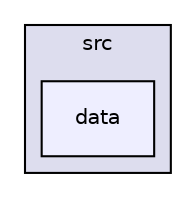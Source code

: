 digraph "src/data" {
  compound=true
  node [ fontsize="10", fontname="Helvetica"];
  edge [ labelfontsize="10", labelfontname="Helvetica"];
  subgraph clusterdir_68267d1309a1af8e8297ef4c3efbcdba {
    graph [ bgcolor="#ddddee", pencolor="black", label="src" fontname="Helvetica", fontsize="10", URL="dir_68267d1309a1af8e8297ef4c3efbcdba.html"]
  dir_c1be8d27e7f84178e95f152701110b19 [shape=box, label="data", style="filled", fillcolor="#eeeeff", pencolor="black", URL="dir_c1be8d27e7f84178e95f152701110b19.html"];
  }
}
